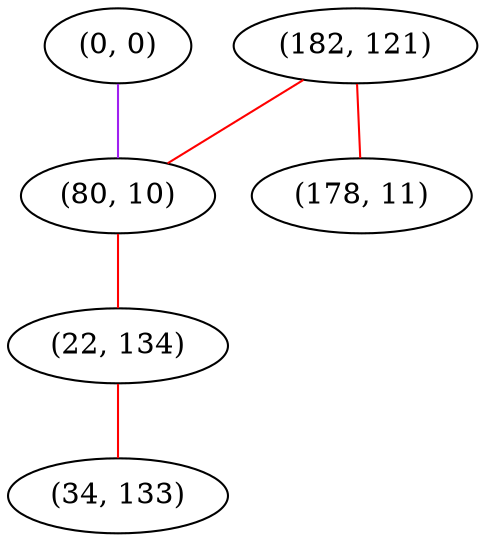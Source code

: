 graph "" {
"(182, 121)";
"(0, 0)";
"(80, 10)";
"(22, 134)";
"(34, 133)";
"(178, 11)";
"(182, 121)" -- "(178, 11)"  [color=red, key=0, weight=1];
"(182, 121)" -- "(80, 10)"  [color=red, key=0, weight=1];
"(0, 0)" -- "(80, 10)"  [color=purple, key=0, weight=4];
"(80, 10)" -- "(22, 134)"  [color=red, key=0, weight=1];
"(22, 134)" -- "(34, 133)"  [color=red, key=0, weight=1];
}
